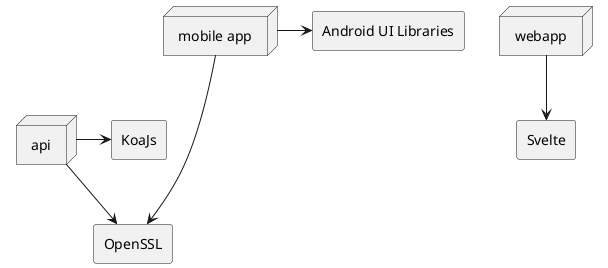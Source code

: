 @startuml package diagram
node api
node webapp
node "mobile app" as ma

rectangle KoaJs
rectangle OpenSSL
rectangle "Android UI Libraries" as aul
rectangle Svelte

api -> KoaJs
api --> OpenSSL
webapp --> Svelte
ma ---> OpenSSL
ma -> aul
@enduml
